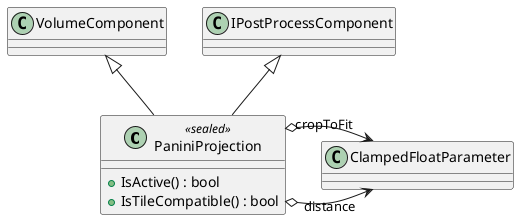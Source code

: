 @startuml
class PaniniProjection <<sealed>> {
    + IsActive() : bool
    + IsTileCompatible() : bool
}
VolumeComponent <|-- PaniniProjection
IPostProcessComponent <|-- PaniniProjection
PaniniProjection o-> "distance" ClampedFloatParameter
PaniniProjection o-> "cropToFit" ClampedFloatParameter
@enduml
